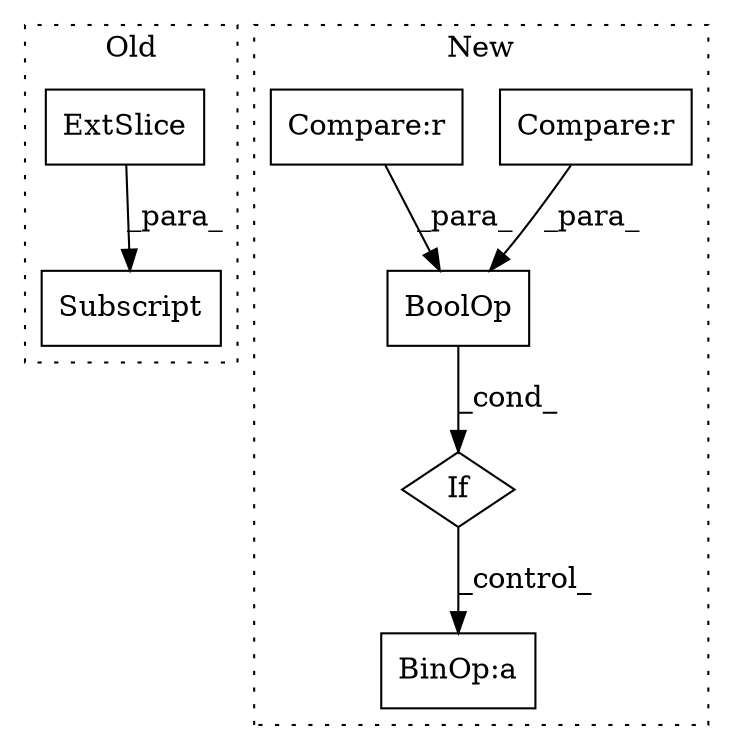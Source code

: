 digraph G {
subgraph cluster0 {
1 [label="ExtSlice" a="85" s="8542" l="5" shape="box"];
6 [label="Subscript" a="63" s="8542,0" l="14,0" shape="box"];
label = "Old";
style="dotted";
}
subgraph cluster1 {
2 [label="BoolOp" a="72" s="7946" l="83" shape="box"];
3 [label="If" a="96" s="7943" l="3" shape="diamond"];
4 [label="Compare:r" a="40" s="8013" l="16" shape="box"];
5 [label="Compare:r" a="40" s="7968" l="21" shape="box"];
7 [label="BinOp:a" a="82" s="8188" l="1" shape="box"];
label = "New";
style="dotted";
}
1 -> 6 [label="_para_"];
2 -> 3 [label="_cond_"];
3 -> 7 [label="_control_"];
4 -> 2 [label="_para_"];
5 -> 2 [label="_para_"];
}